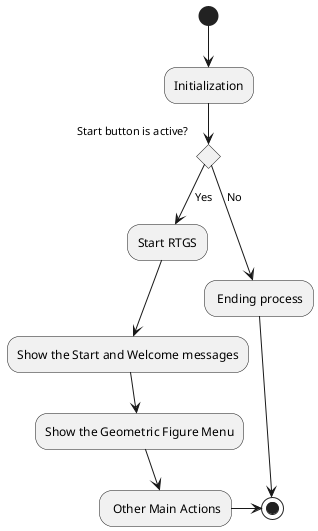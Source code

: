 @startuml
(*) --> "Initialization"
if "Start button is active?" then
-->[Yes] "Start RTGS"
--> "Show the Start and Welcome messages"
--> "Show the Geometric Figure Menu"
--> " Other Main Actions"
->(*)
else
-->[No] " Ending process"
--> (*)
@enduml